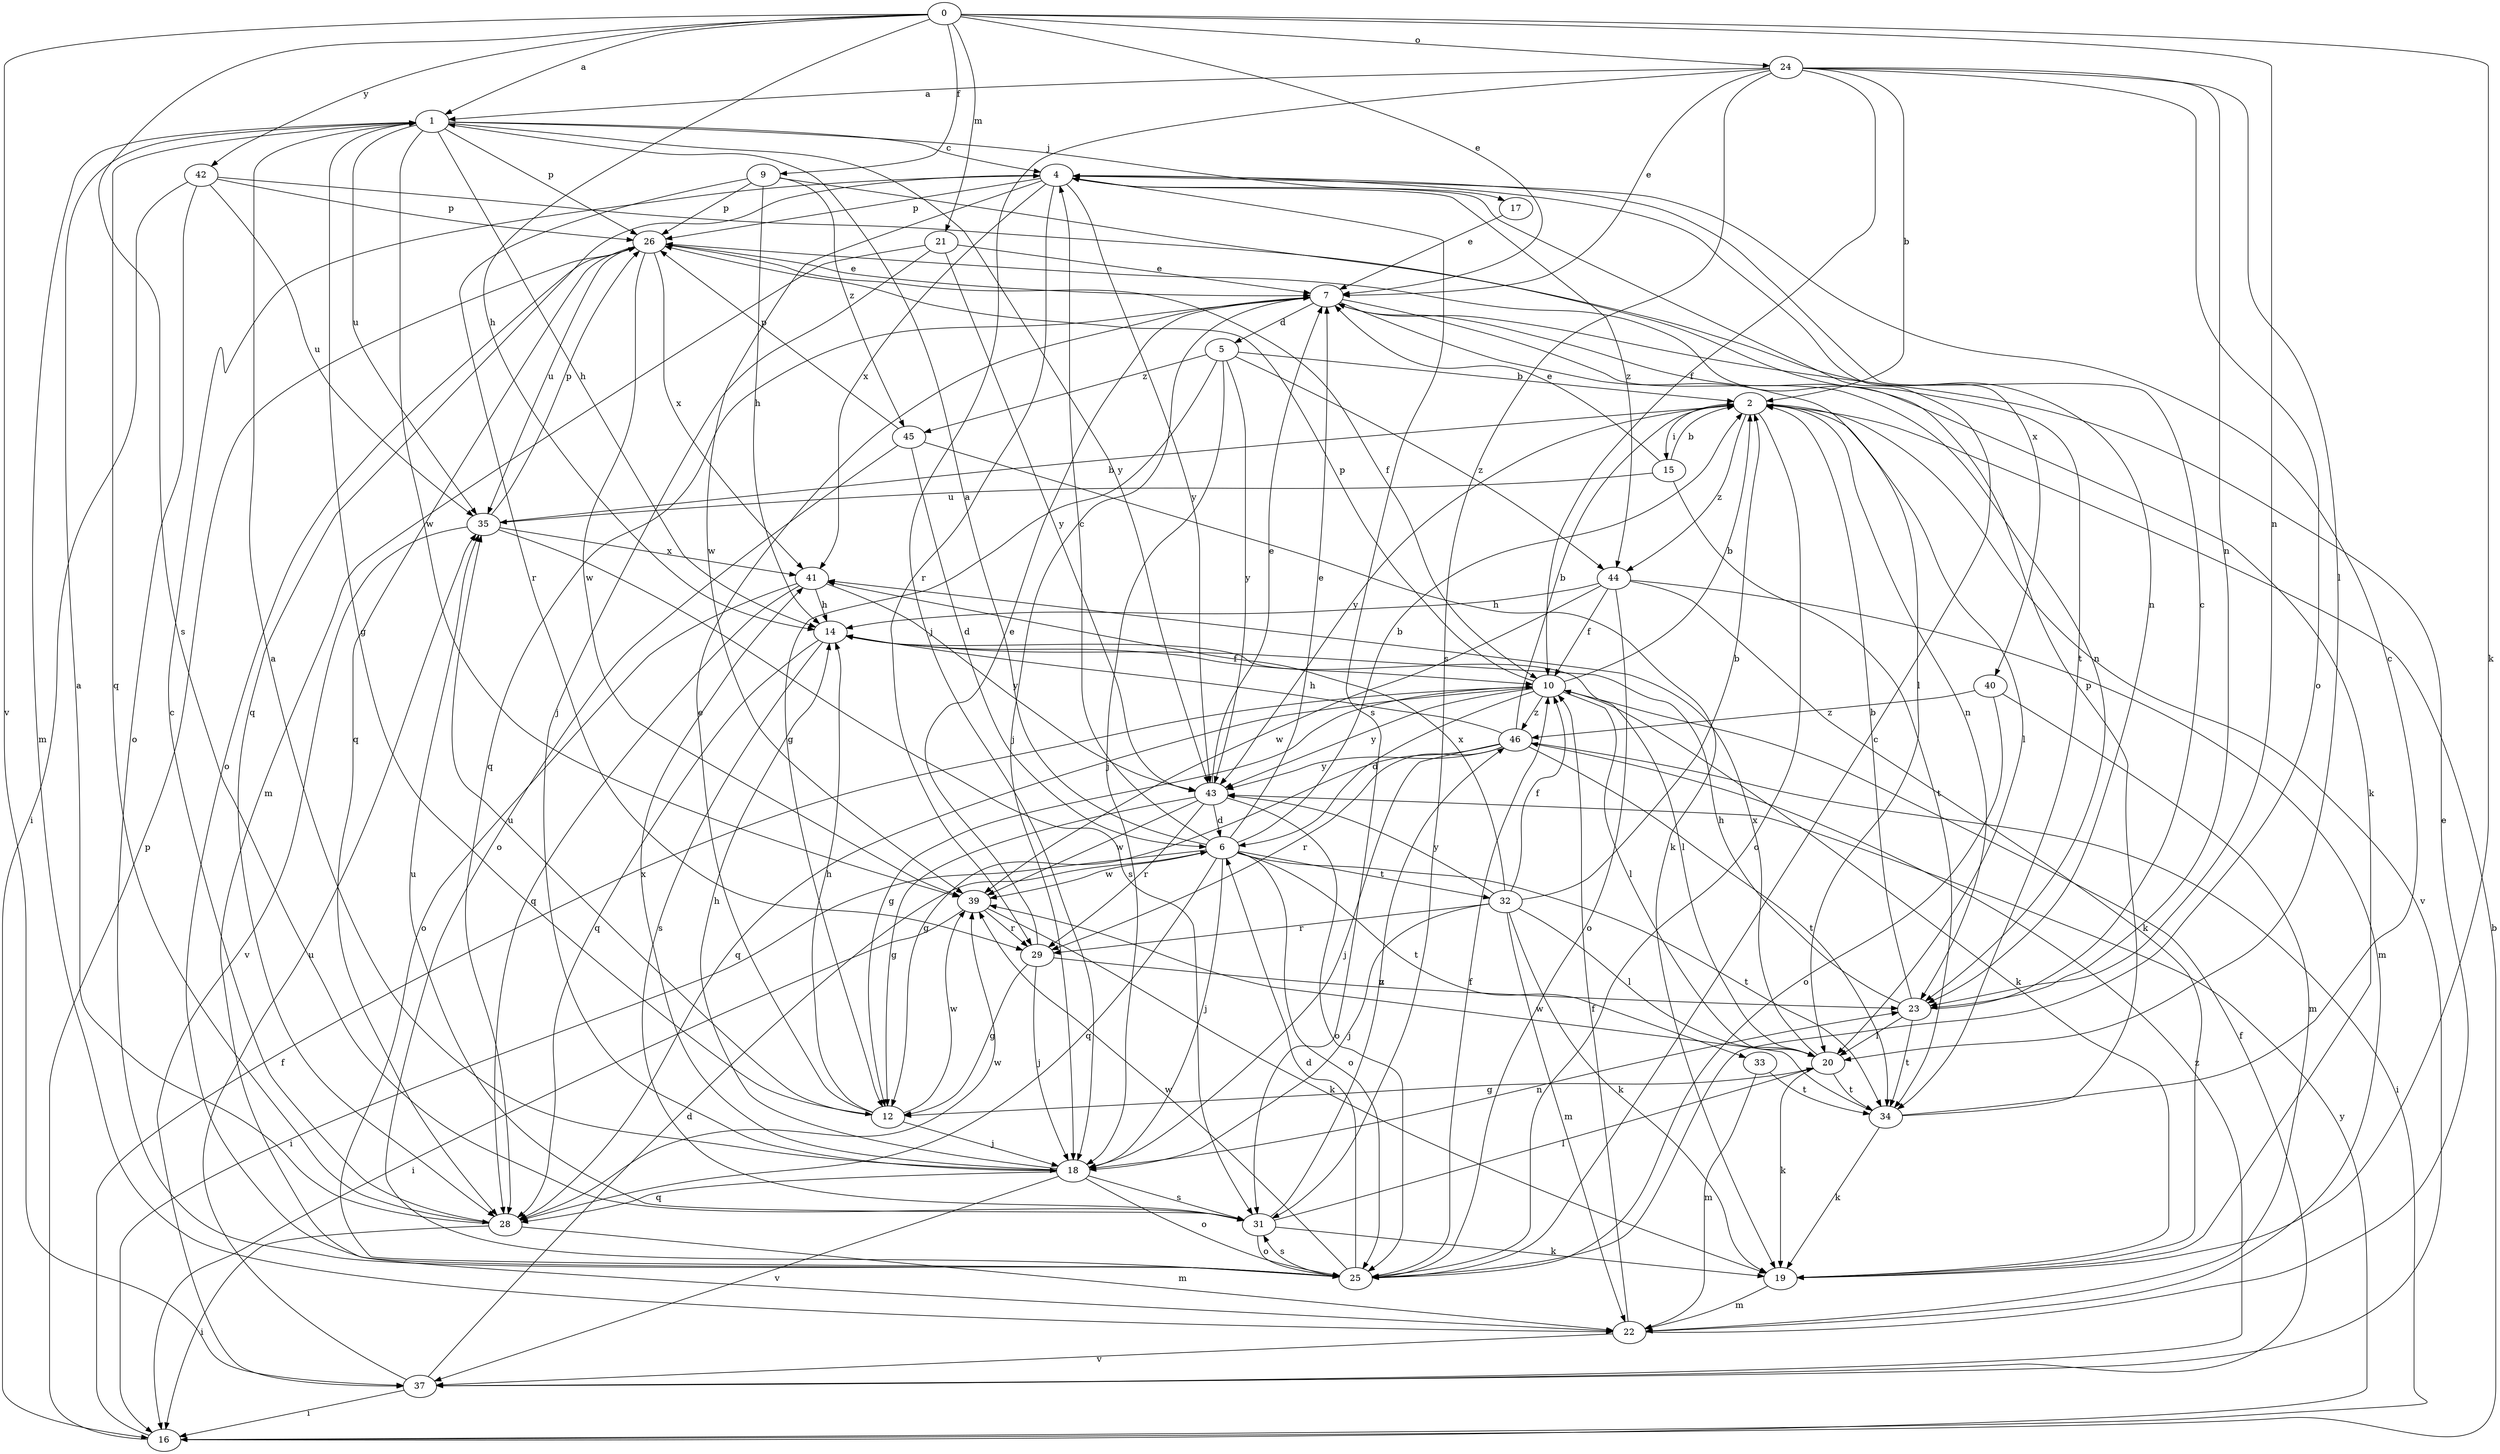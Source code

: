 strict digraph  {
0;
1;
2;
4;
5;
6;
7;
9;
10;
12;
14;
15;
16;
17;
18;
19;
20;
21;
22;
23;
24;
25;
26;
28;
29;
31;
32;
33;
34;
35;
37;
39;
40;
41;
42;
43;
44;
45;
46;
0 -> 1  [label=a];
0 -> 7  [label=e];
0 -> 9  [label=f];
0 -> 14  [label=h];
0 -> 19  [label=k];
0 -> 21  [label=m];
0 -> 23  [label=n];
0 -> 24  [label=o];
0 -> 31  [label=s];
0 -> 37  [label=v];
0 -> 42  [label=y];
1 -> 4  [label=c];
1 -> 12  [label=g];
1 -> 14  [label=h];
1 -> 17  [label=j];
1 -> 22  [label=m];
1 -> 26  [label=p];
1 -> 28  [label=q];
1 -> 35  [label=u];
1 -> 39  [label=w];
1 -> 43  [label=y];
2 -> 15  [label=i];
2 -> 20  [label=l];
2 -> 23  [label=n];
2 -> 25  [label=o];
2 -> 37  [label=v];
2 -> 43  [label=y];
2 -> 44  [label=z];
4 -> 26  [label=p];
4 -> 28  [label=q];
4 -> 29  [label=r];
4 -> 31  [label=s];
4 -> 39  [label=w];
4 -> 40  [label=x];
4 -> 41  [label=x];
4 -> 43  [label=y];
4 -> 44  [label=z];
5 -> 2  [label=b];
5 -> 12  [label=g];
5 -> 18  [label=j];
5 -> 43  [label=y];
5 -> 44  [label=z];
5 -> 45  [label=z];
6 -> 1  [label=a];
6 -> 2  [label=b];
6 -> 4  [label=c];
6 -> 7  [label=e];
6 -> 16  [label=i];
6 -> 18  [label=j];
6 -> 25  [label=o];
6 -> 28  [label=q];
6 -> 32  [label=t];
6 -> 33  [label=t];
6 -> 34  [label=t];
6 -> 39  [label=w];
7 -> 5  [label=d];
7 -> 18  [label=j];
7 -> 19  [label=k];
7 -> 20  [label=l];
7 -> 23  [label=n];
7 -> 28  [label=q];
9 -> 14  [label=h];
9 -> 26  [label=p];
9 -> 29  [label=r];
9 -> 34  [label=t];
9 -> 45  [label=z];
10 -> 2  [label=b];
10 -> 6  [label=d];
10 -> 12  [label=g];
10 -> 19  [label=k];
10 -> 20  [label=l];
10 -> 26  [label=p];
10 -> 28  [label=q];
10 -> 43  [label=y];
10 -> 46  [label=z];
12 -> 7  [label=e];
12 -> 14  [label=h];
12 -> 18  [label=j];
12 -> 35  [label=u];
12 -> 39  [label=w];
14 -> 10  [label=f];
14 -> 20  [label=l];
14 -> 28  [label=q];
14 -> 31  [label=s];
15 -> 2  [label=b];
15 -> 7  [label=e];
15 -> 34  [label=t];
15 -> 35  [label=u];
16 -> 2  [label=b];
16 -> 10  [label=f];
16 -> 26  [label=p];
16 -> 43  [label=y];
17 -> 7  [label=e];
18 -> 1  [label=a];
18 -> 14  [label=h];
18 -> 23  [label=n];
18 -> 25  [label=o];
18 -> 28  [label=q];
18 -> 31  [label=s];
18 -> 37  [label=v];
18 -> 41  [label=x];
19 -> 22  [label=m];
20 -> 12  [label=g];
20 -> 19  [label=k];
20 -> 34  [label=t];
20 -> 41  [label=x];
21 -> 7  [label=e];
21 -> 18  [label=j];
21 -> 22  [label=m];
21 -> 43  [label=y];
22 -> 7  [label=e];
22 -> 10  [label=f];
22 -> 37  [label=v];
23 -> 2  [label=b];
23 -> 4  [label=c];
23 -> 14  [label=h];
23 -> 20  [label=l];
23 -> 34  [label=t];
24 -> 1  [label=a];
24 -> 2  [label=b];
24 -> 7  [label=e];
24 -> 10  [label=f];
24 -> 18  [label=j];
24 -> 20  [label=l];
24 -> 23  [label=n];
24 -> 25  [label=o];
24 -> 31  [label=s];
25 -> 4  [label=c];
25 -> 6  [label=d];
25 -> 10  [label=f];
25 -> 31  [label=s];
25 -> 39  [label=w];
26 -> 7  [label=e];
26 -> 10  [label=f];
26 -> 25  [label=o];
26 -> 28  [label=q];
26 -> 35  [label=u];
26 -> 39  [label=w];
26 -> 41  [label=x];
28 -> 1  [label=a];
28 -> 4  [label=c];
28 -> 16  [label=i];
28 -> 22  [label=m];
28 -> 39  [label=w];
29 -> 7  [label=e];
29 -> 12  [label=g];
29 -> 18  [label=j];
29 -> 23  [label=n];
31 -> 19  [label=k];
31 -> 20  [label=l];
31 -> 25  [label=o];
31 -> 35  [label=u];
31 -> 46  [label=z];
32 -> 2  [label=b];
32 -> 10  [label=f];
32 -> 18  [label=j];
32 -> 19  [label=k];
32 -> 20  [label=l];
32 -> 22  [label=m];
32 -> 29  [label=r];
32 -> 41  [label=x];
32 -> 43  [label=y];
33 -> 22  [label=m];
33 -> 34  [label=t];
34 -> 4  [label=c];
34 -> 19  [label=k];
34 -> 26  [label=p];
34 -> 39  [label=w];
35 -> 2  [label=b];
35 -> 26  [label=p];
35 -> 31  [label=s];
35 -> 37  [label=v];
35 -> 41  [label=x];
37 -> 6  [label=d];
37 -> 10  [label=f];
37 -> 16  [label=i];
37 -> 35  [label=u];
37 -> 46  [label=z];
39 -> 16  [label=i];
39 -> 19  [label=k];
39 -> 29  [label=r];
40 -> 22  [label=m];
40 -> 25  [label=o];
40 -> 46  [label=z];
41 -> 14  [label=h];
41 -> 25  [label=o];
41 -> 28  [label=q];
41 -> 43  [label=y];
42 -> 16  [label=i];
42 -> 23  [label=n];
42 -> 25  [label=o];
42 -> 26  [label=p];
42 -> 35  [label=u];
43 -> 6  [label=d];
43 -> 7  [label=e];
43 -> 12  [label=g];
43 -> 25  [label=o];
43 -> 29  [label=r];
43 -> 39  [label=w];
44 -> 10  [label=f];
44 -> 14  [label=h];
44 -> 19  [label=k];
44 -> 22  [label=m];
44 -> 25  [label=o];
44 -> 39  [label=w];
45 -> 6  [label=d];
45 -> 19  [label=k];
45 -> 25  [label=o];
45 -> 26  [label=p];
46 -> 2  [label=b];
46 -> 12  [label=g];
46 -> 14  [label=h];
46 -> 16  [label=i];
46 -> 18  [label=j];
46 -> 29  [label=r];
46 -> 34  [label=t];
46 -> 43  [label=y];
}
